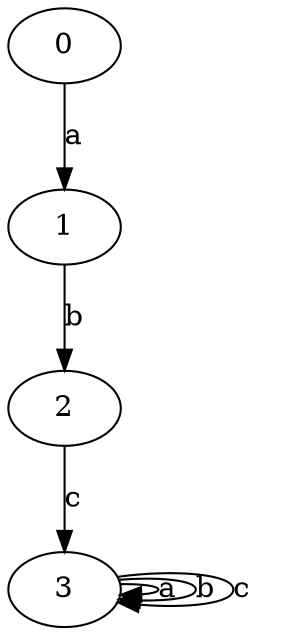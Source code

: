 digraph {
0;
1;
2;
3;
0 -> 1  [key=0, label=a];
1 -> 2  [key=0, label=b];
2 -> 3  [key=0, label=c];
3 -> 3  [key=0, label=a];
3 -> 3  [key=1, label=b];
3 -> 3  [key=2, label=c];
}
